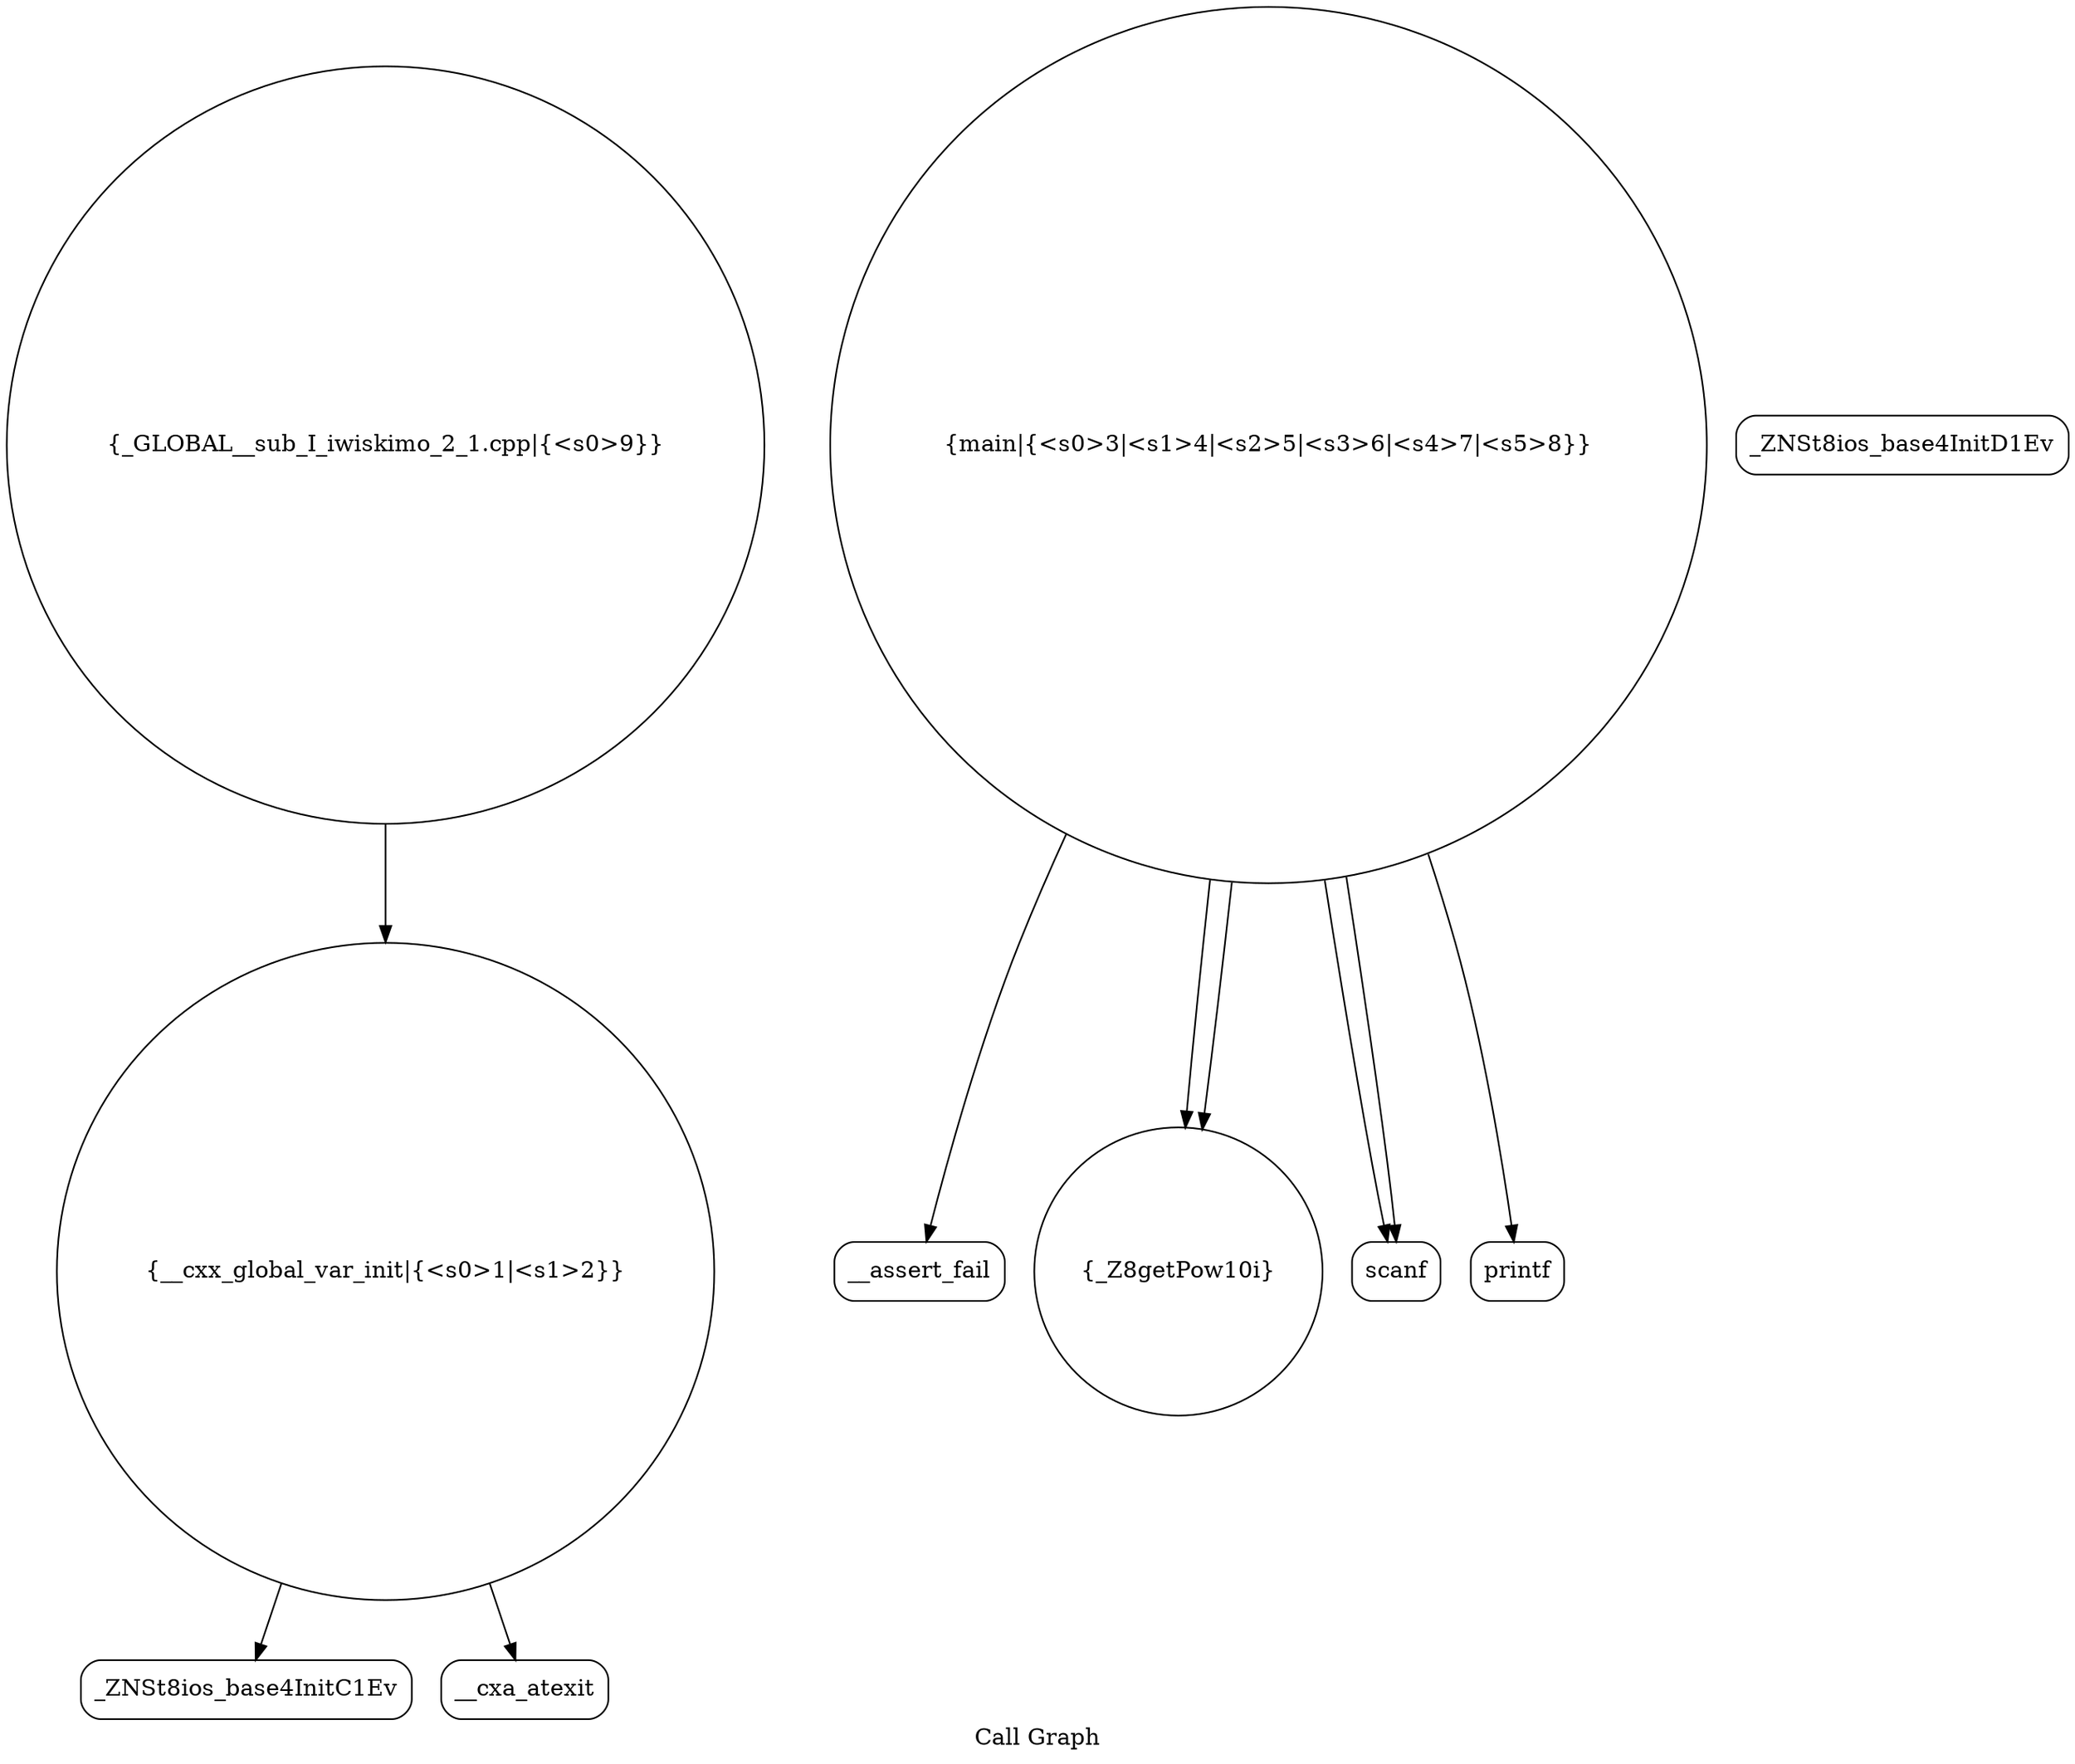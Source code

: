 digraph "Call Graph" {
	label="Call Graph";

	Node0x556523a00c70 [shape=record,shape=circle,label="{__cxx_global_var_init|{<s0>1|<s1>2}}"];
	Node0x556523a00c70:s0 -> Node0x556523a01100[color=black];
	Node0x556523a00c70:s1 -> Node0x556523a01200[color=black];
	Node0x556523a01400 [shape=record,shape=Mrecord,label="{__assert_fail}"];
	Node0x556523a01180 [shape=record,shape=Mrecord,label="{_ZNSt8ios_base4InitD1Ev}"];
	Node0x556523a01500 [shape=record,shape=circle,label="{_GLOBAL__sub_I_iwiskimo_2_1.cpp|{<s0>9}}"];
	Node0x556523a01500:s0 -> Node0x556523a00c70[color=black];
	Node0x556523a01280 [shape=record,shape=circle,label="{_Z8getPow10i}"];
	Node0x556523a01380 [shape=record,shape=Mrecord,label="{scanf}"];
	Node0x556523a01100 [shape=record,shape=Mrecord,label="{_ZNSt8ios_base4InitC1Ev}"];
	Node0x556523a01480 [shape=record,shape=Mrecord,label="{printf}"];
	Node0x556523a01200 [shape=record,shape=Mrecord,label="{__cxa_atexit}"];
	Node0x556523a01300 [shape=record,shape=circle,label="{main|{<s0>3|<s1>4|<s2>5|<s3>6|<s4>7|<s5>8}}"];
	Node0x556523a01300:s0 -> Node0x556523a01380[color=black];
	Node0x556523a01300:s1 -> Node0x556523a01380[color=black];
	Node0x556523a01300:s2 -> Node0x556523a01280[color=black];
	Node0x556523a01300:s3 -> Node0x556523a01280[color=black];
	Node0x556523a01300:s4 -> Node0x556523a01400[color=black];
	Node0x556523a01300:s5 -> Node0x556523a01480[color=black];
}
